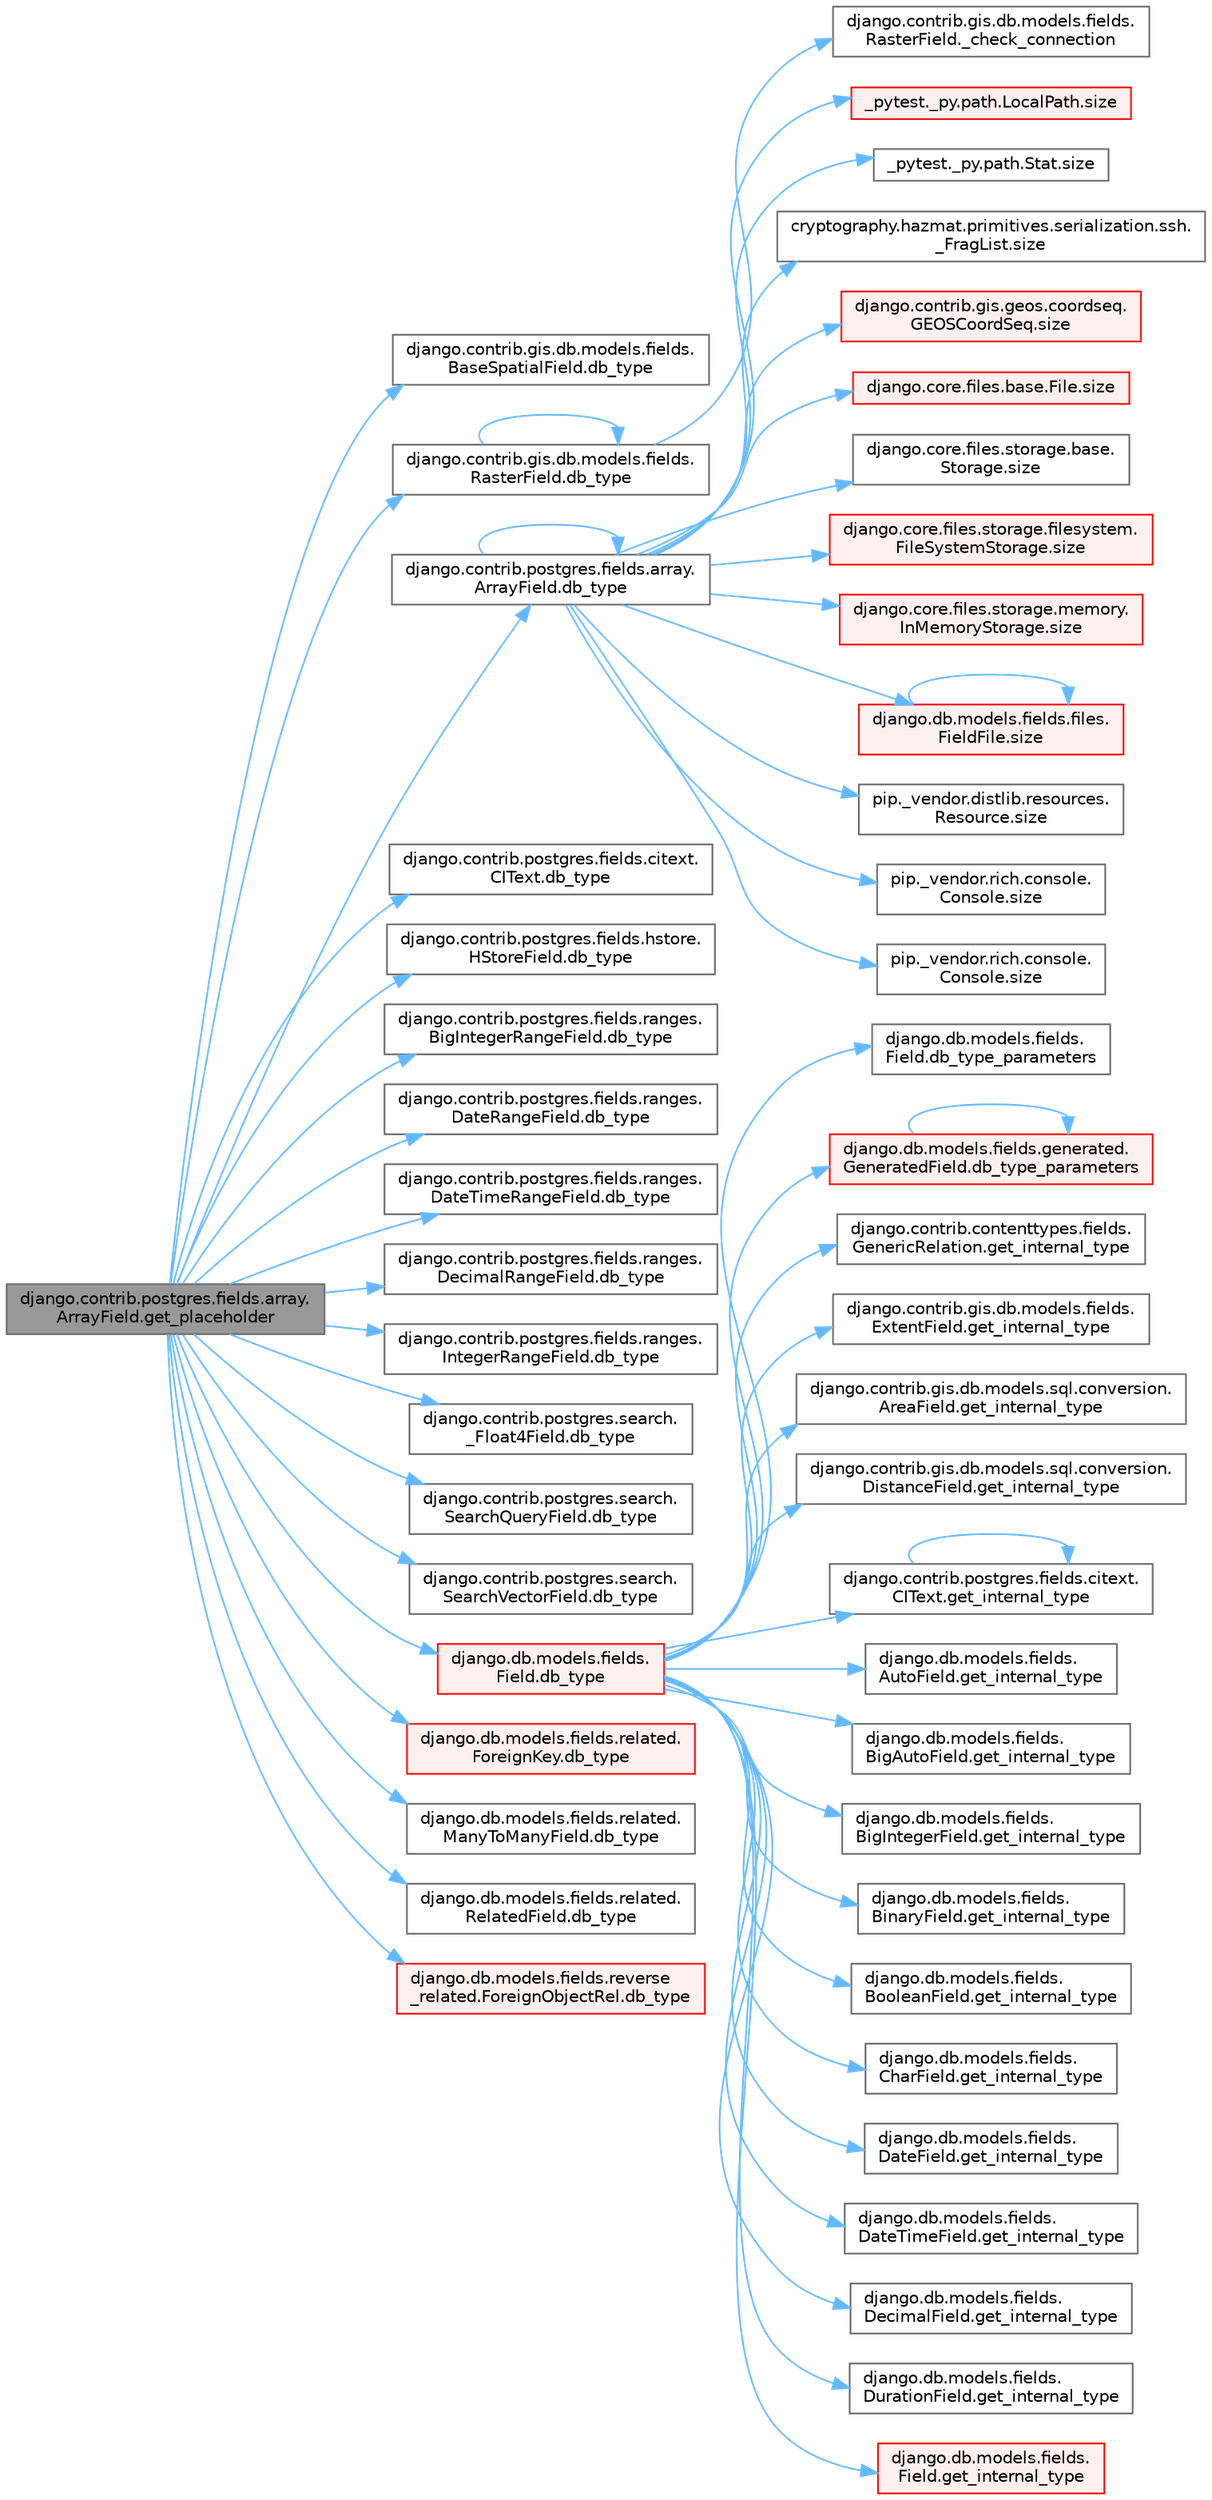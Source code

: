 digraph "django.contrib.postgres.fields.array.ArrayField.get_placeholder"
{
 // LATEX_PDF_SIZE
  bgcolor="transparent";
  edge [fontname=Helvetica,fontsize=10,labelfontname=Helvetica,labelfontsize=10];
  node [fontname=Helvetica,fontsize=10,shape=box,height=0.2,width=0.4];
  rankdir="LR";
  Node1 [id="Node000001",label="django.contrib.postgres.fields.array.\lArrayField.get_placeholder",height=0.2,width=0.4,color="gray40", fillcolor="grey60", style="filled", fontcolor="black",tooltip=" "];
  Node1 -> Node2 [id="edge1_Node000001_Node000002",color="steelblue1",style="solid",tooltip=" "];
  Node2 [id="Node000002",label="django.contrib.gis.db.models.fields.\lBaseSpatialField.db_type",height=0.2,width=0.4,color="grey40", fillcolor="white", style="filled",URL="$classdjango_1_1contrib_1_1gis_1_1db_1_1models_1_1fields_1_1_base_spatial_field.html#afdae27d46896b655a46ce1fd71cb920a",tooltip=" "];
  Node1 -> Node3 [id="edge2_Node000001_Node000003",color="steelblue1",style="solid",tooltip=" "];
  Node3 [id="Node000003",label="django.contrib.gis.db.models.fields.\lRasterField.db_type",height=0.2,width=0.4,color="grey40", fillcolor="white", style="filled",URL="$classdjango_1_1contrib_1_1gis_1_1db_1_1models_1_1fields_1_1_raster_field.html#ab40ef36c8c4336fe7a3e1b01a2a5a219",tooltip=" "];
  Node3 -> Node4 [id="edge3_Node000003_Node000004",color="steelblue1",style="solid",tooltip=" "];
  Node4 [id="Node000004",label="django.contrib.gis.db.models.fields.\lRasterField._check_connection",height=0.2,width=0.4,color="grey40", fillcolor="white", style="filled",URL="$classdjango_1_1contrib_1_1gis_1_1db_1_1models_1_1fields_1_1_raster_field.html#a74da7f6814a501b2818374d0040480ac",tooltip=" "];
  Node3 -> Node3 [id="edge4_Node000003_Node000003",color="steelblue1",style="solid",tooltip=" "];
  Node1 -> Node5 [id="edge5_Node000001_Node000005",color="steelblue1",style="solid",tooltip=" "];
  Node5 [id="Node000005",label="django.contrib.postgres.fields.array.\lArrayField.db_type",height=0.2,width=0.4,color="grey40", fillcolor="white", style="filled",URL="$classdjango_1_1contrib_1_1postgres_1_1fields_1_1array_1_1_array_field.html#aea02a1f7d5c0ed9ce23688b422730eed",tooltip=" "];
  Node5 -> Node5 [id="edge6_Node000005_Node000005",color="steelblue1",style="solid",tooltip=" "];
  Node5 -> Node6 [id="edge7_Node000005_Node000006",color="steelblue1",style="solid",tooltip=" "];
  Node6 [id="Node000006",label="_pytest._py.path.LocalPath.size",height=0.2,width=0.4,color="red", fillcolor="#FFF0F0", style="filled",URL="$class__pytest_1_1__py_1_1path_1_1_local_path.html#a01312293d7ed99c7153402aa1c228012",tooltip=" "];
  Node5 -> Node10 [id="edge8_Node000005_Node000010",color="steelblue1",style="solid",tooltip=" "];
  Node10 [id="Node000010",label="_pytest._py.path.Stat.size",height=0.2,width=0.4,color="grey40", fillcolor="white", style="filled",URL="$class__pytest_1_1__py_1_1path_1_1_stat.html#a206ba7bd29fc72352b3af66d7a7aafef",tooltip=" "];
  Node5 -> Node11 [id="edge9_Node000005_Node000011",color="steelblue1",style="solid",tooltip=" "];
  Node11 [id="Node000011",label="cryptography.hazmat.primitives.serialization.ssh.\l_FragList.size",height=0.2,width=0.4,color="grey40", fillcolor="white", style="filled",URL="$classcryptography_1_1hazmat_1_1primitives_1_1serialization_1_1ssh_1_1___frag_list.html#a7e9d0a2bab129dc613ec19fe73f24252",tooltip=" "];
  Node5 -> Node12 [id="edge10_Node000005_Node000012",color="steelblue1",style="solid",tooltip=" "];
  Node12 [id="Node000012",label="django.contrib.gis.geos.coordseq.\lGEOSCoordSeq.size",height=0.2,width=0.4,color="red", fillcolor="#FFF0F0", style="filled",URL="$classdjango_1_1contrib_1_1gis_1_1geos_1_1coordseq_1_1_g_e_o_s_coord_seq.html#a918c80def6f7235c7da41e8aaf614fa6",tooltip=" "];
  Node5 -> Node16 [id="edge11_Node000005_Node000016",color="steelblue1",style="solid",tooltip=" "];
  Node16 [id="Node000016",label="django.core.files.base.File.size",height=0.2,width=0.4,color="red", fillcolor="#FFF0F0", style="filled",URL="$classdjango_1_1core_1_1files_1_1base_1_1_file.html#abe624c2bbb9a5c895e8d99ec7de4fd3d",tooltip=" "];
  Node5 -> Node24 [id="edge12_Node000005_Node000024",color="steelblue1",style="solid",tooltip=" "];
  Node24 [id="Node000024",label="django.core.files.storage.base.\lStorage.size",height=0.2,width=0.4,color="grey40", fillcolor="white", style="filled",URL="$classdjango_1_1core_1_1files_1_1storage_1_1base_1_1_storage.html#a135bb0f4147e20b20d038cdc2304dd78",tooltip=" "];
  Node5 -> Node25 [id="edge13_Node000005_Node000025",color="steelblue1",style="solid",tooltip=" "];
  Node25 [id="Node000025",label="django.core.files.storage.filesystem.\lFileSystemStorage.size",height=0.2,width=0.4,color="red", fillcolor="#FFF0F0", style="filled",URL="$classdjango_1_1core_1_1files_1_1storage_1_1filesystem_1_1_file_system_storage.html#a6e5dbaebdedc839f8a2869922a7181de",tooltip=" "];
  Node5 -> Node1737 [id="edge14_Node000005_Node001737",color="steelblue1",style="solid",tooltip=" "];
  Node1737 [id="Node001737",label="django.core.files.storage.memory.\lInMemoryStorage.size",height=0.2,width=0.4,color="red", fillcolor="#FFF0F0", style="filled",URL="$classdjango_1_1core_1_1files_1_1storage_1_1memory_1_1_in_memory_storage.html#ac6691324035626377fb3989472a673be",tooltip=" "];
  Node5 -> Node1752 [id="edge15_Node000005_Node001752",color="steelblue1",style="solid",tooltip=" "];
  Node1752 [id="Node001752",label="django.db.models.fields.files.\lFieldFile.size",height=0.2,width=0.4,color="red", fillcolor="#FFF0F0", style="filled",URL="$classdjango_1_1db_1_1models_1_1fields_1_1files_1_1_field_file.html#aea23a57308858c3cbc573c67f2ab9b74",tooltip=" "];
  Node1752 -> Node1752 [id="edge16_Node001752_Node001752",color="steelblue1",style="solid",tooltip=" "];
  Node5 -> Node1753 [id="edge17_Node000005_Node001753",color="steelblue1",style="solid",tooltip=" "];
  Node1753 [id="Node001753",label="pip._vendor.distlib.resources.\lResource.size",height=0.2,width=0.4,color="grey40", fillcolor="white", style="filled",URL="$classpip_1_1__vendor_1_1distlib_1_1resources_1_1_resource.html#a65a294bc884a9f006d465df4a7be732d",tooltip=" "];
  Node5 -> Node1754 [id="edge18_Node000005_Node001754",color="steelblue1",style="solid",tooltip=" "];
  Node1754 [id="Node001754",label="pip._vendor.rich.console.\lConsole.size",height=0.2,width=0.4,color="grey40", fillcolor="white", style="filled",URL="$classpip_1_1__vendor_1_1rich_1_1console_1_1_console.html#a51e25cd9881c627f959a35e7623b81db",tooltip=" "];
  Node5 -> Node1755 [id="edge19_Node000005_Node001755",color="steelblue1",style="solid",tooltip=" "];
  Node1755 [id="Node001755",label="pip._vendor.rich.console.\lConsole.size",height=0.2,width=0.4,color="grey40", fillcolor="white", style="filled",URL="$classpip_1_1__vendor_1_1rich_1_1console_1_1_console.html#ae882677fb24c61ad973112e90fadafa7",tooltip=" "];
  Node1 -> Node4530 [id="edge20_Node000001_Node004530",color="steelblue1",style="solid",tooltip=" "];
  Node4530 [id="Node004530",label="django.contrib.postgres.fields.citext.\lCIText.db_type",height=0.2,width=0.4,color="grey40", fillcolor="white", style="filled",URL="$classdjango_1_1contrib_1_1postgres_1_1fields_1_1citext_1_1_c_i_text.html#ae8cccb13745ec84ddbf1eab29d2e3ee8",tooltip=" "];
  Node1 -> Node4531 [id="edge21_Node000001_Node004531",color="steelblue1",style="solid",tooltip=" "];
  Node4531 [id="Node004531",label="django.contrib.postgres.fields.hstore.\lHStoreField.db_type",height=0.2,width=0.4,color="grey40", fillcolor="white", style="filled",URL="$classdjango_1_1contrib_1_1postgres_1_1fields_1_1hstore_1_1_h_store_field.html#a2ab889cf407b70d983bbc0dd6b10d9fb",tooltip=" "];
  Node1 -> Node4532 [id="edge22_Node000001_Node004532",color="steelblue1",style="solid",tooltip=" "];
  Node4532 [id="Node004532",label="django.contrib.postgres.fields.ranges.\lBigIntegerRangeField.db_type",height=0.2,width=0.4,color="grey40", fillcolor="white", style="filled",URL="$classdjango_1_1contrib_1_1postgres_1_1fields_1_1ranges_1_1_big_integer_range_field.html#adf8684d90b4bd96934b003b37cd37a1b",tooltip=" "];
  Node1 -> Node4533 [id="edge23_Node000001_Node004533",color="steelblue1",style="solid",tooltip=" "];
  Node4533 [id="Node004533",label="django.contrib.postgres.fields.ranges.\lDateRangeField.db_type",height=0.2,width=0.4,color="grey40", fillcolor="white", style="filled",URL="$classdjango_1_1contrib_1_1postgres_1_1fields_1_1ranges_1_1_date_range_field.html#af5e8ba543a7155dd538ad32782e9b0b2",tooltip=" "];
  Node1 -> Node4534 [id="edge24_Node000001_Node004534",color="steelblue1",style="solid",tooltip=" "];
  Node4534 [id="Node004534",label="django.contrib.postgres.fields.ranges.\lDateTimeRangeField.db_type",height=0.2,width=0.4,color="grey40", fillcolor="white", style="filled",URL="$classdjango_1_1contrib_1_1postgres_1_1fields_1_1ranges_1_1_date_time_range_field.html#a35404a27f072b5adef9d540685874f70",tooltip=" "];
  Node1 -> Node4535 [id="edge25_Node000001_Node004535",color="steelblue1",style="solid",tooltip=" "];
  Node4535 [id="Node004535",label="django.contrib.postgres.fields.ranges.\lDecimalRangeField.db_type",height=0.2,width=0.4,color="grey40", fillcolor="white", style="filled",URL="$classdjango_1_1contrib_1_1postgres_1_1fields_1_1ranges_1_1_decimal_range_field.html#a63fe5cc87847c014e3a8b77bfa164a77",tooltip=" "];
  Node1 -> Node4536 [id="edge26_Node000001_Node004536",color="steelblue1",style="solid",tooltip=" "];
  Node4536 [id="Node004536",label="django.contrib.postgres.fields.ranges.\lIntegerRangeField.db_type",height=0.2,width=0.4,color="grey40", fillcolor="white", style="filled",URL="$classdjango_1_1contrib_1_1postgres_1_1fields_1_1ranges_1_1_integer_range_field.html#a1eb164b1f19509b3215c54233cf3349c",tooltip=" "];
  Node1 -> Node4537 [id="edge27_Node000001_Node004537",color="steelblue1",style="solid",tooltip=" "];
  Node4537 [id="Node004537",label="django.contrib.postgres.search.\l_Float4Field.db_type",height=0.2,width=0.4,color="grey40", fillcolor="white", style="filled",URL="$classdjango_1_1contrib_1_1postgres_1_1search_1_1___float4_field.html#a58862c81136ae3de7da4857de314245c",tooltip=" "];
  Node1 -> Node4538 [id="edge28_Node000001_Node004538",color="steelblue1",style="solid",tooltip=" "];
  Node4538 [id="Node004538",label="django.contrib.postgres.search.\lSearchQueryField.db_type",height=0.2,width=0.4,color="grey40", fillcolor="white", style="filled",URL="$classdjango_1_1contrib_1_1postgres_1_1search_1_1_search_query_field.html#a7625485eee37fd949723d3f5e2efd74a",tooltip=" "];
  Node1 -> Node4539 [id="edge29_Node000001_Node004539",color="steelblue1",style="solid",tooltip=" "];
  Node4539 [id="Node004539",label="django.contrib.postgres.search.\lSearchVectorField.db_type",height=0.2,width=0.4,color="grey40", fillcolor="white", style="filled",URL="$classdjango_1_1contrib_1_1postgres_1_1search_1_1_search_vector_field.html#a4e3ff872246322e264b16bc4f4471397",tooltip=" "];
  Node1 -> Node4540 [id="edge30_Node000001_Node004540",color="steelblue1",style="solid",tooltip=" "];
  Node4540 [id="Node004540",label="django.db.models.fields.\lField.db_type",height=0.2,width=0.4,color="red", fillcolor="#FFF0F0", style="filled",URL="$classdjango_1_1db_1_1models_1_1fields_1_1_field.html#ac848ffa263ab1e350cc298b604d48f5a",tooltip=" "];
  Node4540 -> Node4541 [id="edge31_Node004540_Node004541",color="steelblue1",style="solid",tooltip=" "];
  Node4541 [id="Node004541",label="django.db.models.fields.\lField.db_type_parameters",height=0.2,width=0.4,color="grey40", fillcolor="white", style="filled",URL="$classdjango_1_1db_1_1models_1_1fields_1_1_field.html#a30afc40fdab8f6743dbe3c5bd42459dc",tooltip=" "];
  Node4540 -> Node4542 [id="edge32_Node004540_Node004542",color="steelblue1",style="solid",tooltip=" "];
  Node4542 [id="Node004542",label="django.db.models.fields.generated.\lGeneratedField.db_type_parameters",height=0.2,width=0.4,color="red", fillcolor="#FFF0F0", style="filled",URL="$classdjango_1_1db_1_1models_1_1fields_1_1generated_1_1_generated_field.html#a695f8f86f422937a550bb84941e43638",tooltip=" "];
  Node4542 -> Node4542 [id="edge33_Node004542_Node004542",color="steelblue1",style="solid",tooltip=" "];
  Node4540 -> Node1403 [id="edge34_Node004540_Node001403",color="steelblue1",style="solid",tooltip=" "];
  Node1403 [id="Node001403",label="django.contrib.contenttypes.fields.\lGenericRelation.get_internal_type",height=0.2,width=0.4,color="grey40", fillcolor="white", style="filled",URL="$classdjango_1_1contrib_1_1contenttypes_1_1fields_1_1_generic_relation.html#aefe0a0ceff843a2b147534a157c6d0f4",tooltip=" "];
  Node4540 -> Node1404 [id="edge35_Node004540_Node001404",color="steelblue1",style="solid",tooltip=" "];
  Node1404 [id="Node001404",label="django.contrib.gis.db.models.fields.\lExtentField.get_internal_type",height=0.2,width=0.4,color="grey40", fillcolor="white", style="filled",URL="$classdjango_1_1contrib_1_1gis_1_1db_1_1models_1_1fields_1_1_extent_field.html#a914745ac6bb2ffe50aaaaf5deb9f67d4",tooltip=" "];
  Node4540 -> Node1405 [id="edge36_Node004540_Node001405",color="steelblue1",style="solid",tooltip=" "];
  Node1405 [id="Node001405",label="django.contrib.gis.db.models.sql.conversion.\lAreaField.get_internal_type",height=0.2,width=0.4,color="grey40", fillcolor="white", style="filled",URL="$classdjango_1_1contrib_1_1gis_1_1db_1_1models_1_1sql_1_1conversion_1_1_area_field.html#ac14e7a8c8b468a53b5832cf7cb2f7bf4",tooltip=" "];
  Node4540 -> Node1406 [id="edge37_Node004540_Node001406",color="steelblue1",style="solid",tooltip=" "];
  Node1406 [id="Node001406",label="django.contrib.gis.db.models.sql.conversion.\lDistanceField.get_internal_type",height=0.2,width=0.4,color="grey40", fillcolor="white", style="filled",URL="$classdjango_1_1contrib_1_1gis_1_1db_1_1models_1_1sql_1_1conversion_1_1_distance_field.html#ac2bf1debb6c750adb7461f8925d86170",tooltip=" "];
  Node4540 -> Node1407 [id="edge38_Node004540_Node001407",color="steelblue1",style="solid",tooltip=" "];
  Node1407 [id="Node001407",label="django.contrib.postgres.fields.citext.\lCIText.get_internal_type",height=0.2,width=0.4,color="grey40", fillcolor="white", style="filled",URL="$classdjango_1_1contrib_1_1postgres_1_1fields_1_1citext_1_1_c_i_text.html#a427f1e2dfa31559beb68386e36ab74b2",tooltip=" "];
  Node1407 -> Node1407 [id="edge39_Node001407_Node001407",color="steelblue1",style="solid",tooltip=" "];
  Node4540 -> Node1408 [id="edge40_Node004540_Node001408",color="steelblue1",style="solid",tooltip=" "];
  Node1408 [id="Node001408",label="django.db.models.fields.\lAutoField.get_internal_type",height=0.2,width=0.4,color="grey40", fillcolor="white", style="filled",URL="$classdjango_1_1db_1_1models_1_1fields_1_1_auto_field.html#af2db9af7a3e82da81b86d9b9e538a457",tooltip=" "];
  Node4540 -> Node1409 [id="edge41_Node004540_Node001409",color="steelblue1",style="solid",tooltip=" "];
  Node1409 [id="Node001409",label="django.db.models.fields.\lBigAutoField.get_internal_type",height=0.2,width=0.4,color="grey40", fillcolor="white", style="filled",URL="$classdjango_1_1db_1_1models_1_1fields_1_1_big_auto_field.html#a6fd10fc83a1b3809da679e3eea92eb55",tooltip=" "];
  Node4540 -> Node1410 [id="edge42_Node004540_Node001410",color="steelblue1",style="solid",tooltip=" "];
  Node1410 [id="Node001410",label="django.db.models.fields.\lBigIntegerField.get_internal_type",height=0.2,width=0.4,color="grey40", fillcolor="white", style="filled",URL="$classdjango_1_1db_1_1models_1_1fields_1_1_big_integer_field.html#aa644e27812a548707b5cb5faf743863f",tooltip=" "];
  Node4540 -> Node1411 [id="edge43_Node004540_Node001411",color="steelblue1",style="solid",tooltip=" "];
  Node1411 [id="Node001411",label="django.db.models.fields.\lBinaryField.get_internal_type",height=0.2,width=0.4,color="grey40", fillcolor="white", style="filled",URL="$classdjango_1_1db_1_1models_1_1fields_1_1_binary_field.html#a0bbd63522d35c57d0e99e15706b45200",tooltip=" "];
  Node4540 -> Node1412 [id="edge44_Node004540_Node001412",color="steelblue1",style="solid",tooltip=" "];
  Node1412 [id="Node001412",label="django.db.models.fields.\lBooleanField.get_internal_type",height=0.2,width=0.4,color="grey40", fillcolor="white", style="filled",URL="$classdjango_1_1db_1_1models_1_1fields_1_1_boolean_field.html#a0b722f3060967780aa04e78fd271a956",tooltip=" "];
  Node4540 -> Node1413 [id="edge45_Node004540_Node001413",color="steelblue1",style="solid",tooltip=" "];
  Node1413 [id="Node001413",label="django.db.models.fields.\lCharField.get_internal_type",height=0.2,width=0.4,color="grey40", fillcolor="white", style="filled",URL="$classdjango_1_1db_1_1models_1_1fields_1_1_char_field.html#ab33ef611d4576b618f06116e045b73ea",tooltip=" "];
  Node4540 -> Node1414 [id="edge46_Node004540_Node001414",color="steelblue1",style="solid",tooltip=" "];
  Node1414 [id="Node001414",label="django.db.models.fields.\lDateField.get_internal_type",height=0.2,width=0.4,color="grey40", fillcolor="white", style="filled",URL="$classdjango_1_1db_1_1models_1_1fields_1_1_date_field.html#a7d35b4c5c126652b0b1c2a4b0f0f9463",tooltip=" "];
  Node4540 -> Node1415 [id="edge47_Node004540_Node001415",color="steelblue1",style="solid",tooltip=" "];
  Node1415 [id="Node001415",label="django.db.models.fields.\lDateTimeField.get_internal_type",height=0.2,width=0.4,color="grey40", fillcolor="white", style="filled",URL="$classdjango_1_1db_1_1models_1_1fields_1_1_date_time_field.html#a375b0f1e1fcca3689edcd2354a1d6766",tooltip=" "];
  Node4540 -> Node1416 [id="edge48_Node004540_Node001416",color="steelblue1",style="solid",tooltip=" "];
  Node1416 [id="Node001416",label="django.db.models.fields.\lDecimalField.get_internal_type",height=0.2,width=0.4,color="grey40", fillcolor="white", style="filled",URL="$classdjango_1_1db_1_1models_1_1fields_1_1_decimal_field.html#a7ebbfb0b59967dcb23c9013ae3ebe5ec",tooltip=" "];
  Node4540 -> Node1417 [id="edge49_Node004540_Node001417",color="steelblue1",style="solid",tooltip=" "];
  Node1417 [id="Node001417",label="django.db.models.fields.\lDurationField.get_internal_type",height=0.2,width=0.4,color="grey40", fillcolor="white", style="filled",URL="$classdjango_1_1db_1_1models_1_1fields_1_1_duration_field.html#aa67d2f9f6befb923b0c53a5518a0cf19",tooltip=" "];
  Node4540 -> Node1418 [id="edge50_Node004540_Node001418",color="steelblue1",style="solid",tooltip=" "];
  Node1418 [id="Node001418",label="django.db.models.fields.\lField.get_internal_type",height=0.2,width=0.4,color="red", fillcolor="#FFF0F0", style="filled",URL="$classdjango_1_1db_1_1models_1_1fields_1_1_field.html#a6df9bace6383fa95d62252b08ca86287",tooltip=" "];
  Node1 -> Node4543 [id="edge51_Node000001_Node004543",color="steelblue1",style="solid",tooltip=" "];
  Node4543 [id="Node004543",label="django.db.models.fields.related.\lForeignKey.db_type",height=0.2,width=0.4,color="red", fillcolor="#FFF0F0", style="filled",URL="$classdjango_1_1db_1_1models_1_1fields_1_1related_1_1_foreign_key.html#ae18f933ab8dbe059650fbfeb19ceff97",tooltip=" "];
  Node1 -> Node4544 [id="edge52_Node000001_Node004544",color="steelblue1",style="solid",tooltip=" "];
  Node4544 [id="Node004544",label="django.db.models.fields.related.\lManyToManyField.db_type",height=0.2,width=0.4,color="grey40", fillcolor="white", style="filled",URL="$classdjango_1_1db_1_1models_1_1fields_1_1related_1_1_many_to_many_field.html#ac66d6aecfe61bdb51f46a706a78eb85e",tooltip=" "];
  Node1 -> Node4545 [id="edge53_Node000001_Node004545",color="steelblue1",style="solid",tooltip=" "];
  Node4545 [id="Node004545",label="django.db.models.fields.related.\lRelatedField.db_type",height=0.2,width=0.4,color="grey40", fillcolor="white", style="filled",URL="$classdjango_1_1db_1_1models_1_1fields_1_1related_1_1_related_field.html#aded055b081591859cc0099ed13ad2e50",tooltip=" "];
  Node1 -> Node4546 [id="edge54_Node000001_Node004546",color="steelblue1",style="solid",tooltip=" "];
  Node4546 [id="Node004546",label="django.db.models.fields.reverse\l_related.ForeignObjectRel.db_type",height=0.2,width=0.4,color="red", fillcolor="#FFF0F0", style="filled",URL="$classdjango_1_1db_1_1models_1_1fields_1_1reverse__related_1_1_foreign_object_rel.html#a1feba1de3f9c68c5480116d3d9bed2c4",tooltip=" "];
}
